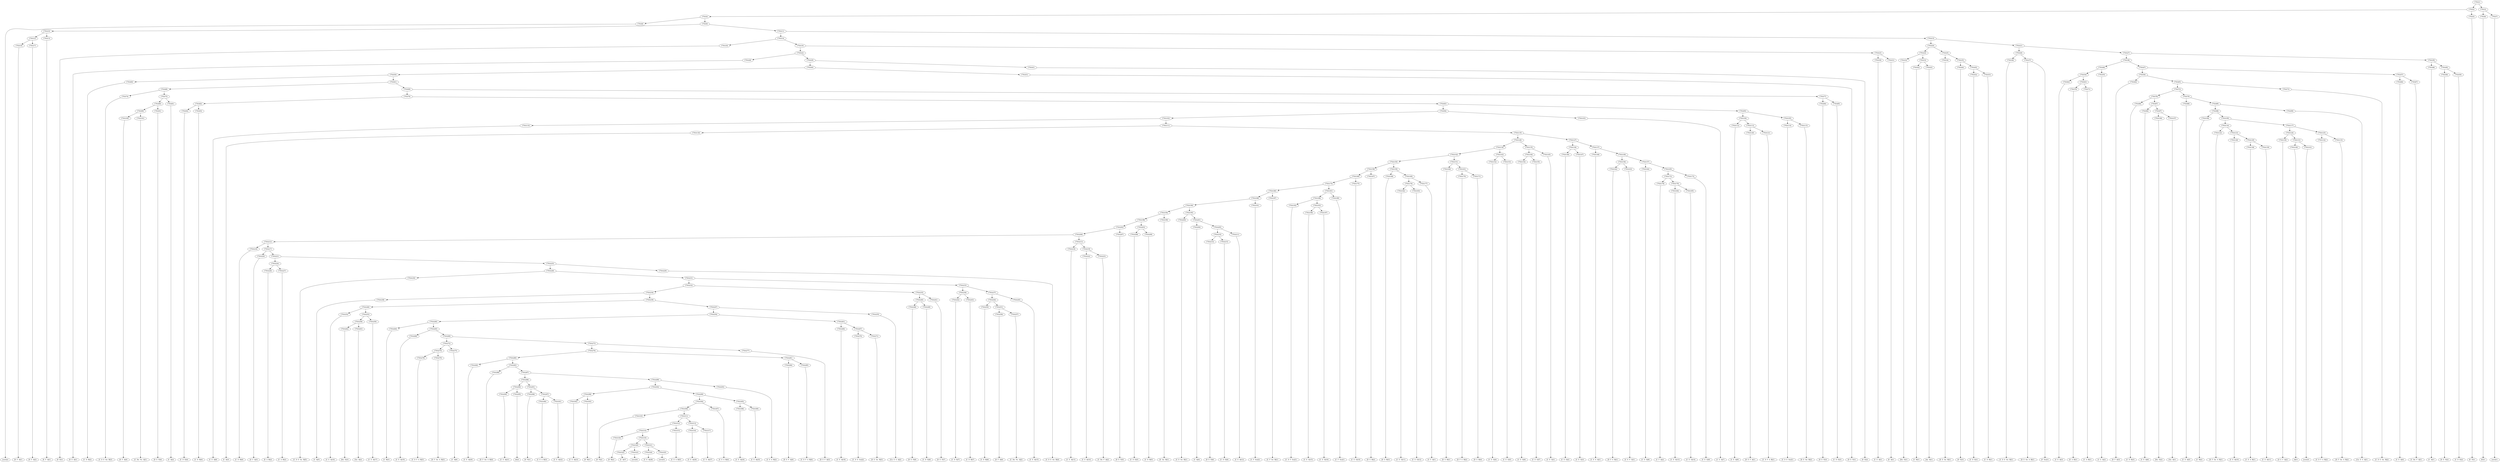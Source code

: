 digraph sample{
"C763(1)"->"C763(2)"
"C763(1)"->"C763(3)"
"C763(2)"->"C763(4)"
"C763(2)"->"C763(5)"
"C763(3)"->"C763(6)"
"C763(3)"->"C763(7)"
"C763(4)"->"C763(8)"
"C763(4)"->"C763(9)"
"C763(5)"->"[E  F](1)"
"C763(6)"->"[E](1)"
"C763(7)"->"[rest](1)"
"C763(8)"->"[rest](2)"
"C763(9)"->"C763(10)"
"C763(9)"->"C763(11)"
"C763(10)"->"C763(12)"
"C763(10)"->"C763(13)"
"C763(11)"->"C763(14)"
"C763(11)"->"C763(15)"
"C763(12)"->"C763(16)"
"C763(12)"->"C763(17)"
"C763(13)"->"[E  F  A](1)"
"C763(14)"->"C763(18)"
"C763(14)"->"C763(19)"
"C763(15)"->"C763(20)"
"C763(15)"->"C763(21)"
"C763(16)"->"[D  F  A](1)"
"C763(17)"->"[D  F  A](2)"
"C763(18)"->"[D  E](1)"
"C763(19)"->"C763(22)"
"C763(19)"->"C763(23)"
"C763(20)"->"C763(24)"
"C763(20)"->"C763(25)"
"C763(21)"->"C763(26)"
"C763(21)"->"C763(27)"
"C763(22)"->"C763(28)"
"C763(22)"->"C763(29)"
"C763(23)"->"C763(30)"
"C763(23)"->"C763(31)"
"C763(24)"->"C763(32)"
"C763(24)"->"C763(33)"
"C763(25)"->"C763(34)"
"C763(25)"->"C763(35)"
"C763(26)"->"C763(36)"
"C763(26)"->"C763(37)"
"C763(27)"->"C763(38)"
"C763(27)"->"C763(39)"
"C763(28)"->"[D  E  A](1)"
"C763(29)"->"C763(40)"
"C763(29)"->"C763(41)"
"C763(30)"->"[C  E  A](1)"
"C763(31)"->"[E  A](1)"
"C763(32)"->"[Dis  E](1)"
"C763(33)"->"C763(42)"
"C763(33)"->"C763(43)"
"C763(34)"->"[D  E  Gis  B](1)"
"C763(35)"->"C763(44)"
"C763(35)"->"C763(45)"
"C763(36)"->"[C  D  E  Gis  B](1)"
"C763(37)"->"[D  E  Gis  A  B](1)"
"C763(37)"->"[F  Gis](1)"
"C763(38)"->"C763(46)"
"C763(38)"->"C763(47)"
"C763(39)"->"C763(48)"
"C763(39)"->"C763(49)"
"C763(40)"->"C763(50)"
"C763(40)"->"C763(51)"
"C763(41)"->"[D  E](2)"
"C763(42)"->"[C  B](1)"
"C763(43)"->"[Ais  B](1)"
"C763(44)"->"[D  E](3)"
"C763(45)"->"C763(52)"
"C763(45)"->"C763(53)"
"C763(46)"->"C763(54)"
"C763(46)"->"C763(55)"
"C763(47)"->"C763(56)"
"C763(47)"->"C763(57)"
"C763(48)"->"[C  A](1)"
"C763(49)"->"C763(58)"
"C763(49)"->"C763(59)"
"C763(50)"->"C763(60)"
"C763(50)"->"C763(61)"
"C763(51)"->"[D  E  F](1)"
"C763(52)"->"[C  D  E](1)"
"C763(53)"->"[C  D  B](1)"
"C763(54)"->"C763(62)"
"C763(54)"->"C763(63)"
"C763(55)"->"[C  E  A](2)"
"C763(56)"->"C763(64)"
"C763(56)"->"C763(65)"
"C763(57)"->"C763(66)"
"C763(57)"->"C763(67)"
"C763(58)"->"[D  E  F](2)"
"C763(59)"->"[C  D  E](2)"
"C763(60)"->"[C  D  B](2)"
"C763(61)"->"C763(68)"
"C763(61)"->"C763(69)"
"C763(62)"->"[C  E  A](3)"
"C763(63)"->"C763(70)"
"C763(63)"->"C763(71)"
"C763(64)"->"[D  F  A](3)"
"C763(65)"->"C763(72)"
"C763(65)"->"C763(73)"
"C763(66)"->"[C  E  A](4)"
"C763(67)"->"[C  Dis  F  A](1)"
"C763(68)"->"C763(74)"
"C763(68)"->"C763(75)"
"C763(69)"->"C763(76)"
"C763(69)"->"C763(77)"
"C763(70)"->"[E  A  B](1)"
"C763(71)"->"[C  A  B](1)"
"C763(72)"->"C763(78)"
"C763(72)"->"C763(79)"
"C763(73)"->"[C  D  E  Gis  B](2)"
"C763(74)"->"[C  D  E  Gis  B](3)"
"C763(75)"->"C763(80)"
"C763(75)"->"C763(81)"
"C763(76)"->"C763(82)"
"C763(76)"->"C763(83)"
"C763(77)"->"C763(84)"
"C763(77)"->"C763(85)"
"C763(78)"->"C763(86)"
"C763(78)"->"C763(87)"
"C763(79)"->"C763(88)"
"C763(79)"->"C763(89)"
"C763(80)"->"C763(90)"
"C763(80)"->"C763(91)"
"C763(81)"->"[C  A](2)"
"C763(82)"->"C763(92)"
"C763(82)"->"C763(93)"
"C763(83)"->"C763(94)"
"C763(83)"->"C763(95)"
"C763(84)"->"[D  E  F](3)"
"C763(85)"->"[C  D  E](3)"
"C763(86)"->"[C  D  B](3)"
"C763(87)"->"C763(96)"
"C763(87)"->"C763(97)"
"C763(88)"->"[C  E  A](5)"
"C763(89)"->"C763(98)"
"C763(89)"->"C763(99)"
"C763(90)"->"C763(100)"
"C763(90)"->"C763(101)"
"C763(91)"->"[D  E  F](4)"
"C763(92)"->"[C  D  E](4)"
"C763(93)"->"[C  D  B](4)"
"C763(94)"->"C763(102)"
"C763(94)"->"C763(103)"
"C763(95)"->"C763(104)"
"C763(95)"->"C763(105)"
"C763(96)"->"[C  E  A](6)"
"C763(97)"->"C763(106)"
"C763(97)"->"C763(107)"
"C763(98)"->"C763(108)"
"C763(98)"->"C763(109)"
"C763(99)"->"[Cis  E  G  A](1)"
"C763(100)"->"[D  F  A](4)"
"C763(101)"->"[C  Dis  Fis  A](1)"
"C763(102)"->"C763(110)"
"C763(102)"->"C763(111)"
"C763(103)"->"[C  E  A](7)"
"C763(104)"->"C763(112)"
"C763(104)"->"C763(113)"
"C763(105)"->"C763(114)"
"C763(105)"->"C763(115)"
"C763(106)"->"[Dis  E](2)"
"C763(107)"->"[Gis  A](1)"
"C763(108)"->"[C  B](2)"
"C763(109)"->"C763(116)"
"C763(109)"->"C763(117)"
"C763(110)"->"[C  E  A](8)"
"C763(111)"->"C763(118)"
"C763(111)"->"C763(119)"
"C763(112)"->"[C  E  A](9)"
"C763(113)"->"C763(120)"
"C763(113)"->"C763(121)"
"C763(114)"->"[C  D  E  Gis](1)"
"C763(115)"->"[D  E  Gis  B](2)"
"C763(116)"->"C763(122)"
"C763(116)"->"C763(123)"
"C763(117)"->"C763(124)"
"C763(117)"->"C763(125)"
"C763(118)"->"[C  A](3)"
"C763(119)"->"C763(126)"
"C763(119)"->"C763(127)"
"C763(120)"->"[D  E  F  A](1)"
"C763(121)"->"[C  D  F  A  B](1)"
"C763(122)"->"[D  F  Gis  A  B](1)"
"C763(123)"->"C763(128)"
"C763(123)"->"C763(129)"
"C763(124)"->"C763(130)"
"C763(124)"->"C763(131)"
"C763(125)"->"C763(132)"
"C763(125)"->"C763(133)"
"C763(126)"->"C763(134)"
"C763(126)"->"C763(135)"
"C763(127)"->"C763(136)"
"C763(127)"->"C763(137)"
"C763(128)"->"[C  E  A](10)"
"C763(129)"->"C763(138)"
"C763(129)"->"C763(139)"
"C763(130)"->"[D  E  F  A](2)"
"C763(131)"->"C763(140)"
"C763(131)"->"C763(141)"
"C763(132)"->"[C  D  F  A  B](2)"
"C763(133)"->"[D  F  Gis  A  B](2)"
"C763(134)"->"C763(142)"
"C763(134)"->"C763(143)"
"C763(135)"->"C763(144)"
"C763(135)"->"C763(145)"
"C763(136)"->"C763(146)"
"C763(136)"->"C763(147)"
"C763(137)"->"C763(148)"
"C763(137)"->"C763(149)"
"C763(138)"->"[C  E  A  B](1)"
"C763(139)"->"[C  E  A](11)"
"C763(140)"->"[A](1)"
"C763(141)"->"[rest](3)"
"C763(142)"->"C763(150)"
"C763(142)"->"C763(151)"
"C763(143)"->"C763(152)"
"C763(143)"->"C763(153)"
"C763(144)"->"C763(154)"
"C763(144)"->"C763(155)"
"C763(145)"->"[C  E  G](1)"
"C763(146)"->"[C  E  G](2)"
"C763(147)"->"[C  E  G](3)"
"C763(148)"->"[C  E  G  A](1)"
"C763(149)"->"C763(156)"
"C763(149)"->"C763(157)"
"C763(150)"->"C763(158)"
"C763(150)"->"C763(159)"
"C763(151)"->"C763(160)"
"C763(151)"->"C763(161)"
"C763(152)"->"[C  E  G](4)"
"C763(153)"->"[C  E  G](5)"
"C763(154)"->"[C  E  G](6)"
"C763(155)"->"[C  E  G](7)"
"C763(156)"->"C763(162)"
"C763(156)"->"C763(163)"
"C763(157)"->"C763(164)"
"C763(157)"->"C763(165)"
"C763(158)"->"C763(166)"
"C763(158)"->"C763(167)"
"C763(159)"->"C763(168)"
"C763(159)"->"C763(169)"
"C763(160)"->"[D  G  B](1)"
"C763(161)"->"C763(170)"
"C763(161)"->"C763(171)"
"C763(162)"->"[D  F  G  B](1)"
"C763(163)"->"[C  E  F  G](1)"
"C763(164)"->"[C  E  G](8)"
"C763(165)"->"C763(172)"
"C763(165)"->"C763(173)"
"C763(166)"->"C763(174)"
"C763(166)"->"C763(175)"
"C763(167)"->"[D  G  B](2)"
"C763(168)"->"[D  G  B](3)"
"C763(169)"->"C763(176)"
"C763(169)"->"C763(177)"
"C763(170)"->"[D  F  G  B](2)"
"C763(171)"->"[D  G  B](4)"
"C763(172)"->"C763(178)"
"C763(172)"->"C763(179)"
"C763(173)"->"[C  E  G](9)"
"C763(174)"->"C763(180)"
"C763(174)"->"C763(181)"
"C763(175)"->"[C  E  G](10)"
"C763(176)"->"C763(182)"
"C763(176)"->"C763(183)"
"C763(177)"->"[C  F  A](1)"
"C763(178)"->"[C  F  A](2)"
"C763(179)"->"C763(184)"
"C763(179)"->"C763(185)"
"C763(180)"->"C763(186)"
"C763(180)"->"C763(187)"
"C763(181)"->"C763(188)"
"C763(181)"->"C763(189)"
"C763(182)"->"[C  E  G](11)"
"C763(183)"->"[C  E  G](12)"
"C763(184)"->"[C  E  G](13)"
"C763(185)"->"[C  E  G](14)"
"C763(186)"->"C763(190)"
"C763(186)"->"C763(191)"
"C763(187)"->"[C  F  Gis  B](1)"
"C763(188)"->"C763(192)"
"C763(188)"->"C763(193)"
"C763(189)"->"[C  F  Gis](1)"
"C763(190)"->"C763(194)"
"C763(190)"->"C763(195)"
"C763(191)"->"[C  F  Gis](2)"
"C763(192)"->"[C  D  F  Gis](1)"
"C763(193)"->"C763(196)"
"C763(193)"->"C763(197)"
"C763(194)"->"C763(198)"
"C763(194)"->"C763(199)"
"C763(195)"->"C763(200)"
"C763(195)"->"C763(201)"
"C763(196)"->"[C  E  G](15)"
"C763(197)"->"[C  E  G](16)"
"C763(198)"->"C763(202)"
"C763(198)"->"C763(203)"
"C763(199)"->"[E  Gis  B](1)"
"C763(200)"->"[C  E  Gis  B](1)"
"C763(201)"->"C763(204)"
"C763(201)"->"C763(205)"
"C763(202)"->"C763(206)"
"C763(202)"->"C763(207)"
"C763(203)"->"C763(208)"
"C763(203)"->"C763(209)"
"C763(204)"->"[C  A](4)"
"C763(205)"->"C763(210)"
"C763(205)"->"C763(211)"
"C763(206)"->"C763(212)"
"C763(206)"->"C763(213)"
"C763(207)"->"[D  E  F](5)"
"C763(208)"->"[C  D  E](5)"
"C763(209)"->"[C  D  B](5)"
"C763(210)"->"C763(214)"
"C763(210)"->"C763(215)"
"C763(211)"->"[C  E  A](12)"
"C763(212)"->"C763(216)"
"C763(212)"->"C763(217)"
"C763(213)"->"C763(218)"
"C763(213)"->"C763(219)"
"C763(214)"->"[D  E  F](6)"
"C763(215)"->"[C  D  E](6)"
"C763(216)"->"[C  D  B](6)"
"C763(217)"->"C763(220)"
"C763(217)"->"C763(221)"
"C763(218)"->"[C  E  A](13)"
"C763(219)"->"C763(222)"
"C763(219)"->"C763(223)"
"C763(220)"->"[D  F  A](5)"
"C763(221)"->"C763(224)"
"C763(221)"->"C763(225)"
"C763(222)"->"[C  E  A](14)"
"C763(223)"->"[C  Dis  F  A](2)"
"C763(224)"->"C763(226)"
"C763(224)"->"C763(227)"
"C763(225)"->"C763(228)"
"C763(225)"->"C763(229)"
"C763(226)"->"[E  A  B](2)"
"C763(227)"->"[C  A  B](2)"
"C763(228)"->"C763(230)"
"C763(228)"->"C763(231)"
"C763(229)"->"[C  D  E  Gis  B](4)"
"C763(230)"->"[C  D  E  Gis  B](5)"
"C763(231)"->"C763(232)"
"C763(231)"->"C763(233)"
"C763(232)"->"C763(234)"
"C763(232)"->"C763(235)"
"C763(233)"->"C763(236)"
"C763(233)"->"C763(237)"
"C763(234)"->"C763(238)"
"C763(234)"->"C763(239)"
"C763(235)"->"C763(240)"
"C763(235)"->"C763(241)"
"C763(236)"->"C763(242)"
"C763(236)"->"C763(243)"
"C763(237)"->"C763(244)"
"C763(237)"->"C763(245)"
"C763(238)"->"[C  A](5)"
"C763(239)"->"C763(246)"
"C763(239)"->"C763(247)"
"C763(240)"->"C763(248)"
"C763(240)"->"C763(249)"
"C763(241)"->"[D  E  F](7)"
"C763(242)"->"[C  D  E](7)"
"C763(243)"->"[C  D  B](7)"
"C763(244)"->"C763(250)"
"C763(244)"->"C763(251)"
"C763(245)"->"[C  E  A](15)"
"C763(246)"->"C763(252)"
"C763(246)"->"C763(253)"
"C763(247)"->"C763(254)"
"C763(247)"->"C763(255)"
"C763(248)"->"[D  E  F](8)"
"C763(249)"->"[C  D  E](8)"
"C763(250)"->"[C  D  B](8)"
"C763(251)"->"C763(256)"
"C763(251)"->"C763(257)"
"C763(252)"->"[C  E  A](16)"
"C763(253)"->"C763(258)"
"C763(253)"->"C763(259)"
"C763(254)"->"C763(260)"
"C763(254)"->"C763(261)"
"C763(255)"->"[Cis  E  G  A](2)"
"C763(256)"->"[D  F  A](6)"
"C763(257)"->"[C  Dis  Fis  A](2)"
"C763(258)"->"C763(262)"
"C763(258)"->"C763(263)"
"C763(259)"->"[C  E  A](17)"
"C763(260)"->"C763(264)"
"C763(260)"->"C763(265)"
"C763(261)"->"C763(266)"
"C763(261)"->"C763(267)"
"C763(262)"->"[Dis  E](3)"
"C763(263)"->"[Gis  A](2)"
"C763(264)"->"[C  B](3)"
"C763(265)"->"C763(268)"
"C763(265)"->"C763(269)"
"C763(266)"->"[C  E  A](18)"
"C763(267)"->"C763(270)"
"C763(267)"->"C763(271)"
"C763(268)"->"[C  E  A](19)"
"C763(269)"->"C763(272)"
"C763(269)"->"C763(273)"
"C763(270)"->"[C  D  E  Gis](2)"
"C763(271)"->"[D  E  Gis  B](3)"
"C763(272)"->"C763(274)"
"C763(272)"->"C763(275)"
"C763(273)"->"C763(276)"
"C763(273)"->"C763(277)"
"C763(274)"->"C763(278)"
"C763(274)"->"C763(279)"
"C763(275)"->"[C  A](6)"
"C763(276)"->"C763(280)"
"C763(276)"->"C763(281)"
"C763(277)"->"[D  E  F  A](3)"
"C763(278)"->"[C  D  F  A  B](3)"
"C763(279)"->"[D  F  Gis  A  B](3)"
"C763(280)"->"C763(282)"
"C763(280)"->"C763(283)"
"C763(281)"->"C763(284)"
"C763(281)"->"C763(285)"
"C763(282)"->"[C  E  A](20)"
"C763(283)"->"C763(286)"
"C763(283)"->"C763(287)"
"C763(284)"->"[D  E  F  A](4)"
"C763(285)"->"[C  D  F  A  B](4)"
"C763(286)"->"[D  F  Gis  A  B](4)"
"C763(287)"->"C763(288)"
"C763(287)"->"C763(289)"
"C763(288)"->"C763(290)"
"C763(288)"->"C763(291)"
"C763(289)"->"C763(292)"
"C763(289)"->"C763(293)"
"C763(290)"->"C763(294)"
"C763(290)"->"C763(295)"
"C763(291)"->"C763(296)"
"C763(291)"->"C763(297)"
"C763(292)"->"C763(298)"
"C763(292)"->"C763(299)"
"C763(293)"->"[C  E  A  B](2)"
"C763(294)"->"[C  E  A](21)"
"C763(295)"->"[A](2)"
"C763(296)"->"[D  F](1)"
"C763(297)"->"C763(300)"
"C763(297)"->"C763(301)"
"C763(298)"->"C763(302)"
"C763(298)"->"C763(303)"
"C763(299)"->"C763(304)"
"C763(299)"->"C763(305)"
"C763(300)"->"[C  E  A  B](3)"
"C763(301)"->"[C  E  A](22)"
"C763(302)"->"[C  E  A](23)"
"C763(303)"->"[D  B](1)"
"C763(304)"->"C763(306)"
"C763(304)"->"C763(307)"
"C763(305)"->"C763(308)"
"C763(305)"->"C763(309)"
"C763(306)"->"C763(310)"
"C763(306)"->"C763(311)"
"C763(307)"->"[C  E  A  B](4)"
"C763(308)"->"[C  E  A](24)"
"C763(309)"->"[C  E  A](25)"
"C763(310)"->"[D  F](2)"
"C763(311)"->"C763(312)"
"C763(311)"->"C763(313)"
"C763(312)"->"C763(314)"
"C763(312)"->"C763(315)"
"C763(313)"->"C763(316)"
"C763(313)"->"C763(317)"
"C763(314)"->"C763(318)"
"C763(314)"->"C763(319)"
"C763(315)"->"[C  E  A  B](5)"
"C763(316)"->"[C  E  A](26)"
"C763(317)"->"[C  E  A](27)"
"C763(318)"->"[D  B](2)"
"C763(319)"->"C763(320)"
"C763(319)"->"C763(321)"
"C763(320)"->"C763(322)"
"C763(320)"->"C763(323)"
"C763(321)"->"C763(324)"
"C763(321)"->"C763(325)"
"C763(322)"->"[C  A](7)"
"C763(323)"->"[rest](4)"
"C763(324)"->"[C  E  A](28)"
"C763(325)"->"[rest](5)"
{rank = min; "C763(1)";}
{rank = same; "C763(2)"; "C763(3)";}
{rank = same; "C763(4)"; "C763(5)"; "C763(6)"; "C763(7)";}
{rank = same; "C763(8)"; "C763(9)";}
{rank = same; "C763(10)"; "C763(11)";}
{rank = same; "C763(12)"; "C763(13)"; "C763(14)"; "C763(15)";}
{rank = same; "C763(16)"; "C763(17)"; "C763(18)"; "C763(19)"; "C763(20)"; "C763(21)";}
{rank = same; "C763(22)"; "C763(23)"; "C763(24)"; "C763(25)"; "C763(26)"; "C763(27)";}
{rank = same; "C763(28)"; "C763(29)"; "C763(30)"; "C763(31)"; "C763(32)"; "C763(33)"; "C763(34)"; "C763(35)"; "C763(36)"; "C763(37)"; "C763(38)"; "C763(39)";}
{rank = same; "C763(40)"; "C763(41)"; "C763(42)"; "C763(43)"; "C763(44)"; "C763(45)"; "C763(46)"; "C763(47)"; "C763(48)"; "C763(49)";}
{rank = same; "C763(50)"; "C763(51)"; "C763(52)"; "C763(53)"; "C763(54)"; "C763(55)"; "C763(56)"; "C763(57)"; "C763(58)"; "C763(59)";}
{rank = same; "C763(60)"; "C763(61)"; "C763(62)"; "C763(63)"; "C763(64)"; "C763(65)"; "C763(66)"; "C763(67)";}
{rank = same; "C763(68)"; "C763(69)"; "C763(70)"; "C763(71)"; "C763(72)"; "C763(73)";}
{rank = same; "C763(74)"; "C763(75)"; "C763(76)"; "C763(77)"; "C763(78)"; "C763(79)";}
{rank = same; "C763(80)"; "C763(81)"; "C763(82)"; "C763(83)"; "C763(84)"; "C763(85)"; "C763(86)"; "C763(87)"; "C763(88)"; "C763(89)";}
{rank = same; "C763(90)"; "C763(91)"; "C763(92)"; "C763(93)"; "C763(94)"; "C763(95)"; "C763(96)"; "C763(97)"; "C763(98)"; "C763(99)";}
{rank = same; "C763(100)"; "C763(101)"; "C763(102)"; "C763(103)"; "C763(104)"; "C763(105)"; "C763(106)"; "C763(107)"; "C763(108)"; "C763(109)";}
{rank = same; "C763(110)"; "C763(111)"; "C763(112)"; "C763(113)"; "C763(114)"; "C763(115)"; "C763(116)"; "C763(117)";}
{rank = same; "C763(118)"; "C763(119)"; "C763(120)"; "C763(121)"; "C763(122)"; "C763(123)"; "C763(124)"; "C763(125)";}
{rank = same; "C763(126)"; "C763(127)"; "C763(128)"; "C763(129)"; "C763(130)"; "C763(131)"; "C763(132)"; "C763(133)";}
{rank = same; "C763(134)"; "C763(135)"; "C763(136)"; "C763(137)"; "C763(138)"; "C763(139)"; "C763(140)"; "C763(141)";}
{rank = same; "C763(142)"; "C763(143)"; "C763(144)"; "C763(145)"; "C763(146)"; "C763(147)"; "C763(148)"; "C763(149)";}
{rank = same; "C763(150)"; "C763(151)"; "C763(152)"; "C763(153)"; "C763(154)"; "C763(155)"; "C763(156)"; "C763(157)";}
{rank = same; "C763(158)"; "C763(159)"; "C763(160)"; "C763(161)"; "C763(162)"; "C763(163)"; "C763(164)"; "C763(165)";}
{rank = same; "C763(166)"; "C763(167)"; "C763(168)"; "C763(169)"; "C763(170)"; "C763(171)"; "C763(172)"; "C763(173)";}
{rank = same; "C763(174)"; "C763(175)"; "C763(176)"; "C763(177)"; "C763(178)"; "C763(179)";}
{rank = same; "C763(180)"; "C763(181)"; "C763(182)"; "C763(183)"; "C763(184)"; "C763(185)";}
{rank = same; "C763(186)"; "C763(187)"; "C763(188)"; "C763(189)";}
{rank = same; "C763(190)"; "C763(191)"; "C763(192)"; "C763(193)";}
{rank = same; "C763(194)"; "C763(195)"; "C763(196)"; "C763(197)";}
{rank = same; "C763(198)"; "C763(199)"; "C763(200)"; "C763(201)";}
{rank = same; "C763(202)"; "C763(203)"; "C763(204)"; "C763(205)";}
{rank = same; "C763(206)"; "C763(207)"; "C763(208)"; "C763(209)"; "C763(210)"; "C763(211)";}
{rank = same; "C763(212)"; "C763(213)"; "C763(214)"; "C763(215)";}
{rank = same; "C763(216)"; "C763(217)"; "C763(218)"; "C763(219)";}
{rank = same; "C763(220)"; "C763(221)"; "C763(222)"; "C763(223)";}
{rank = same; "C763(224)"; "C763(225)";}
{rank = same; "C763(226)"; "C763(227)"; "C763(228)"; "C763(229)";}
{rank = same; "C763(230)"; "C763(231)";}
{rank = same; "C763(232)"; "C763(233)";}
{rank = same; "C763(234)"; "C763(235)"; "C763(236)"; "C763(237)";}
{rank = same; "C763(238)"; "C763(239)"; "C763(240)"; "C763(241)"; "C763(242)"; "C763(243)"; "C763(244)"; "C763(245)";}
{rank = same; "C763(246)"; "C763(247)"; "C763(248)"; "C763(249)"; "C763(250)"; "C763(251)";}
{rank = same; "C763(252)"; "C763(253)"; "C763(254)"; "C763(255)"; "C763(256)"; "C763(257)";}
{rank = same; "C763(258)"; "C763(259)"; "C763(260)"; "C763(261)";}
{rank = same; "C763(262)"; "C763(263)"; "C763(264)"; "C763(265)"; "C763(266)"; "C763(267)";}
{rank = same; "C763(268)"; "C763(269)"; "C763(270)"; "C763(271)";}
{rank = same; "C763(272)"; "C763(273)";}
{rank = same; "C763(274)"; "C763(275)"; "C763(276)"; "C763(277)";}
{rank = same; "C763(278)"; "C763(279)"; "C763(280)"; "C763(281)";}
{rank = same; "C763(282)"; "C763(283)"; "C763(284)"; "C763(285)";}
{rank = same; "C763(286)"; "C763(287)";}
{rank = same; "C763(288)"; "C763(289)";}
{rank = same; "C763(290)"; "C763(291)"; "C763(292)"; "C763(293)";}
{rank = same; "C763(294)"; "C763(295)"; "C763(296)"; "C763(297)"; "C763(298)"; "C763(299)";}
{rank = same; "C763(300)"; "C763(301)"; "C763(302)"; "C763(303)"; "C763(304)"; "C763(305)";}
{rank = same; "C763(306)"; "C763(307)"; "C763(308)"; "C763(309)";}
{rank = same; "C763(310)"; "C763(311)";}
{rank = same; "C763(312)"; "C763(313)";}
{rank = same; "C763(314)"; "C763(315)"; "C763(316)"; "C763(317)";}
{rank = same; "C763(318)"; "C763(319)";}
{rank = same; "C763(320)"; "C763(321)";}
{rank = same; "C763(322)"; "C763(323)"; "C763(324)"; "C763(325)";}
{rank = same; "[E  F](1)"; "[E](1)"; "[rest](1)"; "[rest](2)"; "[E  F  A](1)"; "[D  F  A](1)"; "[D  F  A](2)"; "[D  E](1)"; "[D  E  A](1)"; "[C  E  A](1)"; "[E  A](1)"; "[Dis  E](1)"; "[D  E  Gis  B](1)"; "[C  D  E  Gis  B](1)"; "[D  E  Gis  A  B](1)"; "[F  Gis](1)"; "[D  E](2)"; "[C  B](1)"; "[Ais  B](1)"; "[D  E](3)"; "[C  A](1)"; "[D  E  F](1)"; "[C  D  E](1)"; "[C  D  B](1)"; "[C  E  A](2)"; "[D  E  F](2)"; "[C  D  E](2)"; "[C  D  B](2)"; "[C  E  A](3)"; "[D  F  A](3)"; "[C  E  A](4)"; "[C  Dis  F  A](1)"; "[E  A  B](1)"; "[C  A  B](1)"; "[C  D  E  Gis  B](2)"; "[C  D  E  Gis  B](3)"; "[C  A](2)"; "[D  E  F](3)"; "[C  D  E](3)"; "[C  D  B](3)"; "[C  E  A](5)"; "[D  E  F](4)"; "[C  D  E](4)"; "[C  D  B](4)"; "[C  E  A](6)"; "[Cis  E  G  A](1)"; "[D  F  A](4)"; "[C  Dis  Fis  A](1)"; "[C  E  A](7)"; "[Dis  E](2)"; "[Gis  A](1)"; "[C  B](2)"; "[C  E  A](8)"; "[C  E  A](9)"; "[C  D  E  Gis](1)"; "[D  E  Gis  B](2)"; "[C  A](3)"; "[D  E  F  A](1)"; "[C  D  F  A  B](1)"; "[D  F  Gis  A  B](1)"; "[C  E  A](10)"; "[D  E  F  A](2)"; "[C  D  F  A  B](2)"; "[D  F  Gis  A  B](2)"; "[C  E  A  B](1)"; "[C  E  A](11)"; "[A](1)"; "[rest](3)"; "[C  E  G](1)"; "[C  E  G](2)"; "[C  E  G](3)"; "[C  E  G  A](1)"; "[C  E  G](4)"; "[C  E  G](5)"; "[C  E  G](6)"; "[C  E  G](7)"; "[D  G  B](1)"; "[D  F  G  B](1)"; "[C  E  F  G](1)"; "[C  E  G](8)"; "[D  G  B](2)"; "[D  G  B](3)"; "[D  F  G  B](2)"; "[D  G  B](4)"; "[C  E  G](9)"; "[C  E  G](10)"; "[C  F  A](1)"; "[C  F  A](2)"; "[C  E  G](11)"; "[C  E  G](12)"; "[C  E  G](13)"; "[C  E  G](14)"; "[C  F  Gis  B](1)"; "[C  F  Gis](1)"; "[C  F  Gis](2)"; "[C  D  F  Gis](1)"; "[C  E  G](15)"; "[C  E  G](16)"; "[E  Gis  B](1)"; "[C  E  Gis  B](1)"; "[C  A](4)"; "[D  E  F](5)"; "[C  D  E](5)"; "[C  D  B](5)"; "[C  E  A](12)"; "[D  E  F](6)"; "[C  D  E](6)"; "[C  D  B](6)"; "[C  E  A](13)"; "[D  F  A](5)"; "[C  E  A](14)"; "[C  Dis  F  A](2)"; "[E  A  B](2)"; "[C  A  B](2)"; "[C  D  E  Gis  B](4)"; "[C  D  E  Gis  B](5)"; "[C  A](5)"; "[D  E  F](7)"; "[C  D  E](7)"; "[C  D  B](7)"; "[C  E  A](15)"; "[D  E  F](8)"; "[C  D  E](8)"; "[C  D  B](8)"; "[C  E  A](16)"; "[Cis  E  G  A](2)"; "[D  F  A](6)"; "[C  Dis  Fis  A](2)"; "[C  E  A](17)"; "[Dis  E](3)"; "[Gis  A](2)"; "[C  B](3)"; "[C  E  A](18)"; "[C  E  A](19)"; "[C  D  E  Gis](2)"; "[D  E  Gis  B](3)"; "[C  A](6)"; "[D  E  F  A](3)"; "[C  D  F  A  B](3)"; "[D  F  Gis  A  B](3)"; "[C  E  A](20)"; "[D  E  F  A](4)"; "[C  D  F  A  B](4)"; "[D  F  Gis  A  B](4)"; "[C  E  A  B](2)"; "[C  E  A](21)"; "[A](2)"; "[D  F](1)"; "[C  E  A  B](3)"; "[C  E  A](22)"; "[C  E  A](23)"; "[D  B](1)"; "[C  E  A  B](4)"; "[C  E  A](24)"; "[C  E  A](25)"; "[D  F](2)"; "[C  E  A  B](5)"; "[C  E  A](26)"; "[C  E  A](27)"; "[D  B](2)"; "[C  A](7)"; "[rest](4)"; "[C  E  A](28)"; "[rest](5)";}
}